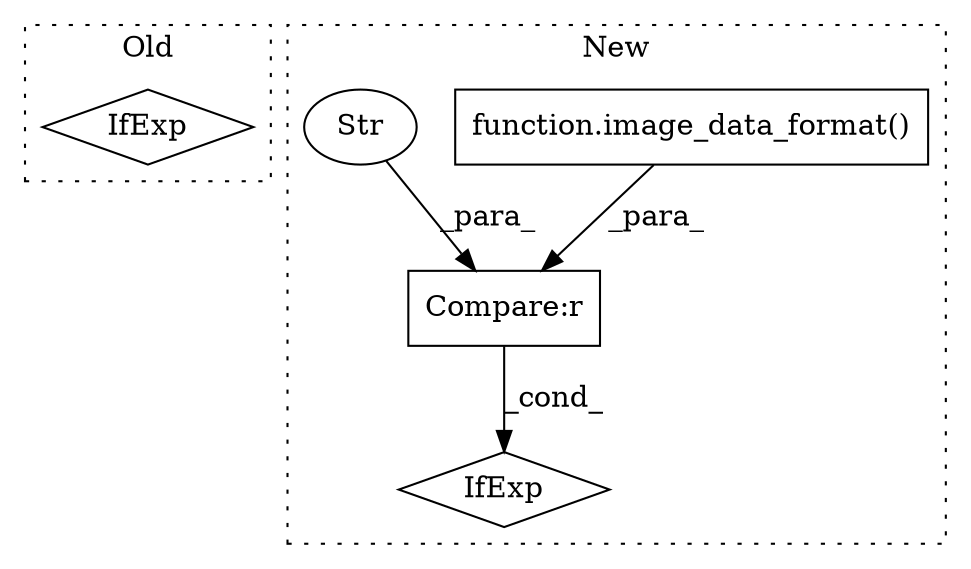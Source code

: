digraph G {
subgraph cluster0 {
1 [label="IfExp" a="51" s="946,988" l="4,6" shape="diamond"];
label = "Old";
style="dotted";
}
subgraph cluster1 {
2 [label="function.image_data_format()" a="75" s="1892" l="19" shape="box"];
3 [label="Compare:r" a="40" s="1892" l="38" shape="box"];
4 [label="Str" a="66" s="1915" l="15" shape="ellipse"];
5 [label="IfExp" a="51" s="1888,1930" l="4,6" shape="diamond"];
label = "New";
style="dotted";
}
2 -> 3 [label="_para_"];
3 -> 5 [label="_cond_"];
4 -> 3 [label="_para_"];
}
